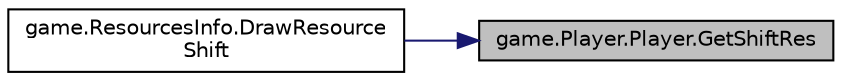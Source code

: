 digraph "game.Player.Player.GetShiftRes"
{
 // LATEX_PDF_SIZE
  edge [fontname="Helvetica",fontsize="10",labelfontname="Helvetica",labelfontsize="10"];
  node [fontname="Helvetica",fontsize="10",shape=record];
  rankdir="RL";
  Node1 [label="game.Player.Player.GetShiftRes",height=0.2,width=0.4,color="black", fillcolor="grey75", style="filled", fontcolor="black",tooltip="Возращает кол-во ресурса в секунду."];
  Node1 -> Node2 [dir="back",color="midnightblue",fontsize="10",style="solid",fontname="Helvetica"];
  Node2 [label="game.ResourcesInfo.DrawResource\lShift",height=0.2,width=0.4,color="black", fillcolor="white", style="filled",URL="$classgame_1_1_resources_info.html#abe668272a4e992e78f6e858d680abe2d",tooltip="Вывод убытка или прироста ресурсов."];
}
